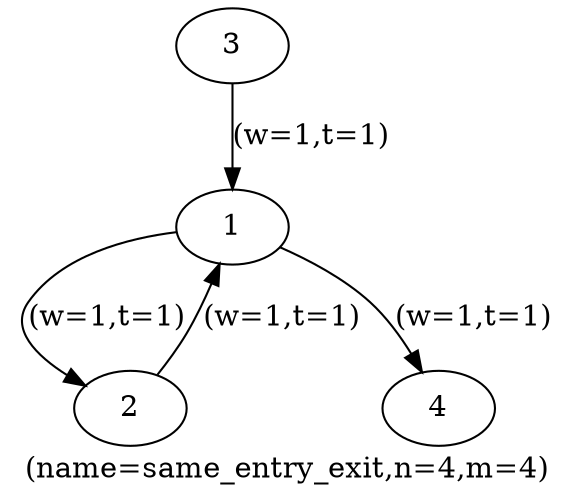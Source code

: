 digraph same_entry_exit {
label="(name=same_entry_exit,n=4,m=4)";
	1 -> 2 [label="(w=1,t=1)"];
	2 -> 1 [label="(w=1,t=1)"];
	3 -> 1 [label="(w=1,t=1)"];
	1 -> 4 [label="(w=1,t=1)"];
4 [label="4"];
1 [label="1"];
3 [label="3"];
2 [label="2"];
}
